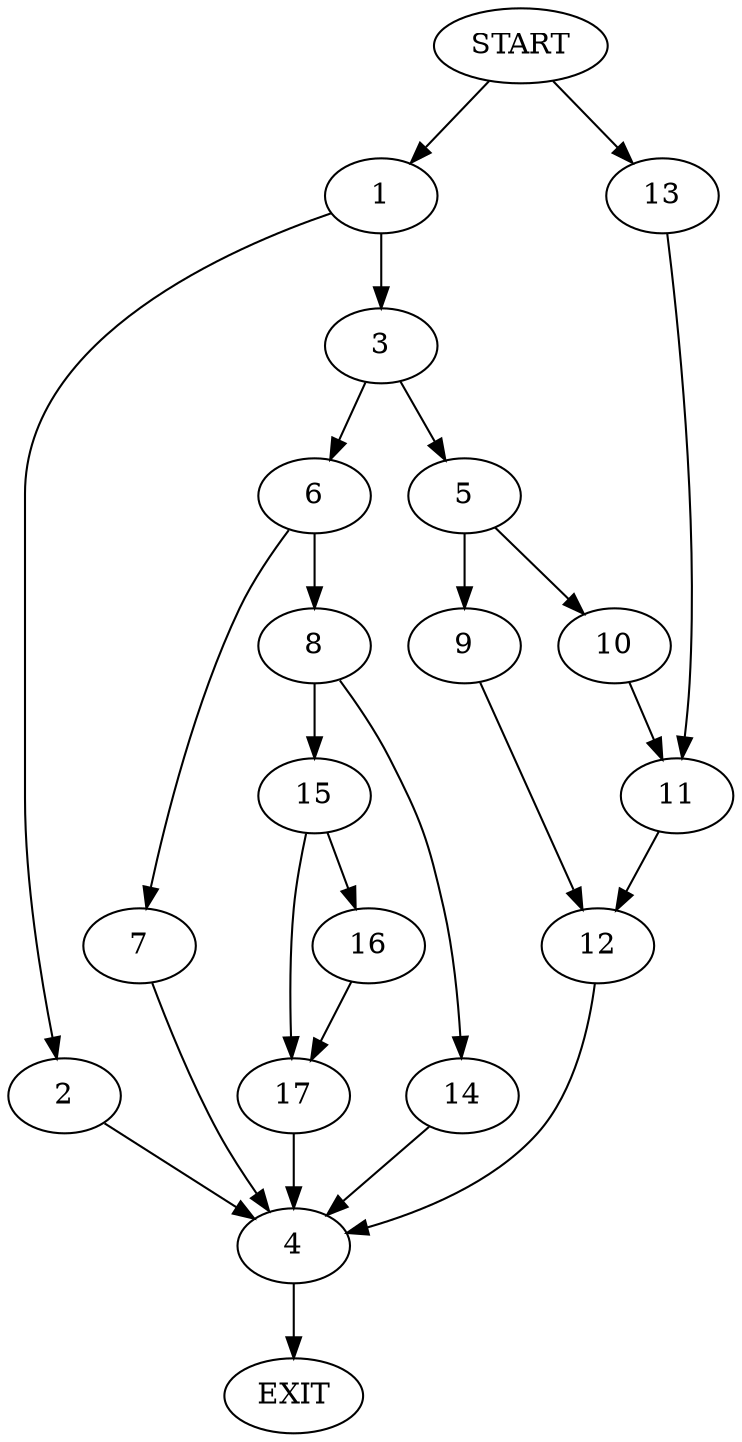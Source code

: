 digraph {
0 [label="START"]
18 [label="EXIT"]
0 -> 1
1 -> 2
1 -> 3
2 -> 4
3 -> 5
3 -> 6
4 -> 18
6 -> 7
6 -> 8
5 -> 9
5 -> 10
10 -> 11
9 -> 12
12 -> 4
11 -> 12
0 -> 13
13 -> 11
8 -> 14
8 -> 15
7 -> 4
14 -> 4
15 -> 16
15 -> 17
16 -> 17
17 -> 4
}
